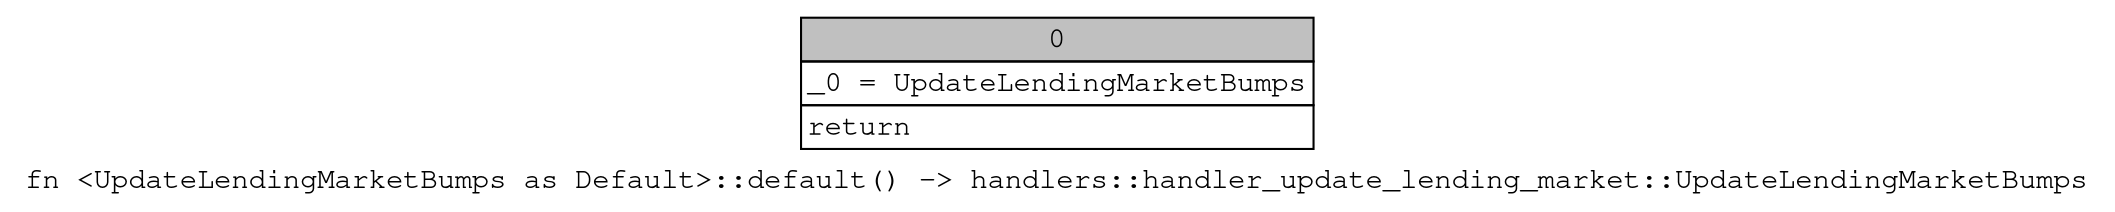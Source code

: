 digraph Mir_0_5856 {
    graph [fontname="Courier, monospace"];
    node [fontname="Courier, monospace"];
    edge [fontname="Courier, monospace"];
    label=<fn &lt;UpdateLendingMarketBumps as Default&gt;::default() -&gt; handlers::handler_update_lending_market::UpdateLendingMarketBumps<br align="left"/>>;
    bb0__0_5856 [shape="none", label=<<table border="0" cellborder="1" cellspacing="0"><tr><td bgcolor="gray" align="center" colspan="1">0</td></tr><tr><td align="left" balign="left">_0 = UpdateLendingMarketBumps<br/></td></tr><tr><td align="left">return</td></tr></table>>];
}
